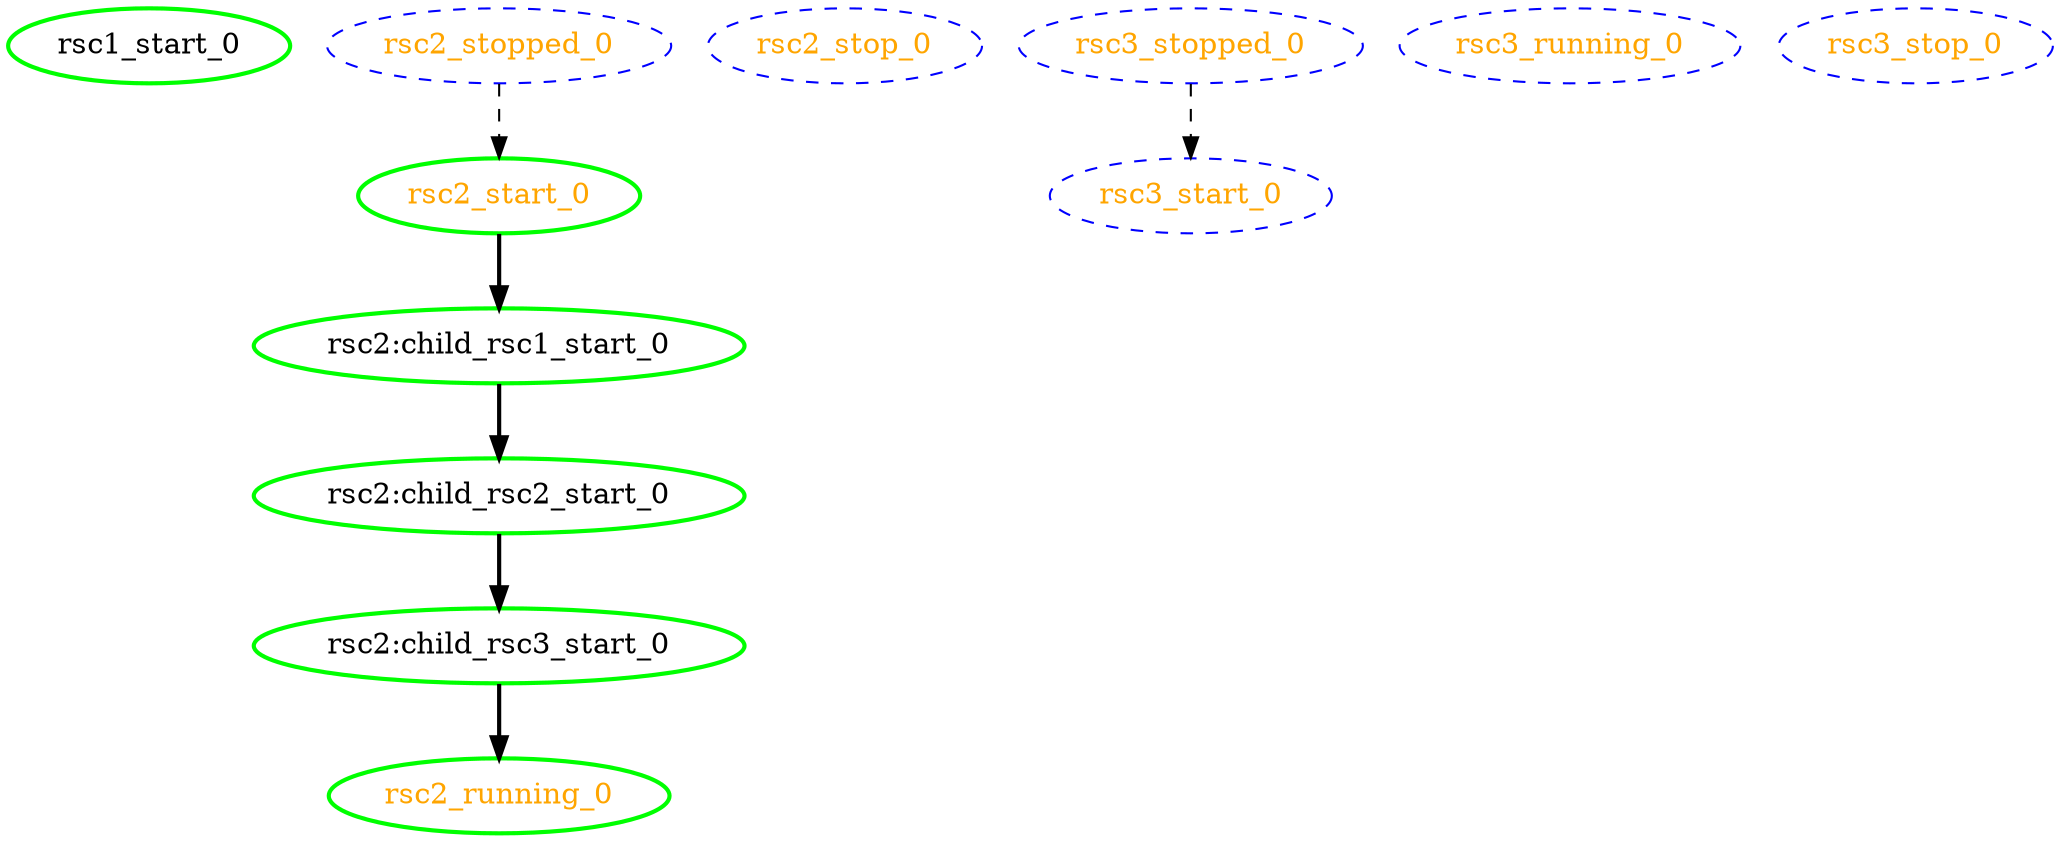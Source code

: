 digraph "g" {
	size = "30,30"
"rsc1_start_0" [ tooltip="node1" style=bold color="green" fontcolor="black" ]
"rsc2:child_rsc1_start_0" [ tooltip="node1" style=bold color="green" fontcolor="black" ]
"rsc2:child_rsc2_start_0" [ tooltip="node1" style=bold color="green" fontcolor="black" ]
"rsc2:child_rsc3_start_0" [ tooltip="node1" style=bold color="green" fontcolor="black" ]
"rsc2_start_0" [ tooltip="" style=bold color="green" fontcolor="orange" ]
"rsc2_running_0" [ tooltip="" style=bold color="green" fontcolor="orange" ]
"rsc2_stop_0" [ style="dashed" color="blue" fontcolor="orange" ]
"rsc2_stopped_0" [ style="dashed" color="blue" fontcolor="orange" ]
"rsc3_start_0" [ style="dashed" color="blue" fontcolor="orange" ]
"rsc3_running_0" [ style="dashed" color="blue" fontcolor="orange" ]
"rsc3_stop_0" [ style="dashed" color="blue" fontcolor="orange" ]
"rsc3_stopped_0" [ style="dashed" color="blue" fontcolor="orange" ]
"rsc2_start_0" -> "rsc2:child_rsc1_start_0" [ style = bold]
"rsc2:child_rsc1_start_0" -> "rsc2:child_rsc2_start_0" [ style = bold]
"rsc2:child_rsc2_start_0" -> "rsc2:child_rsc3_start_0" [ style = bold]
"rsc2_stopped_0" -> "rsc2_start_0" [ style = dashed]
"rsc2:child_rsc3_start_0" -> "rsc2_running_0" [ style = bold]
"rsc3_stopped_0" -> "rsc3_start_0" [ style = dashed]
}
